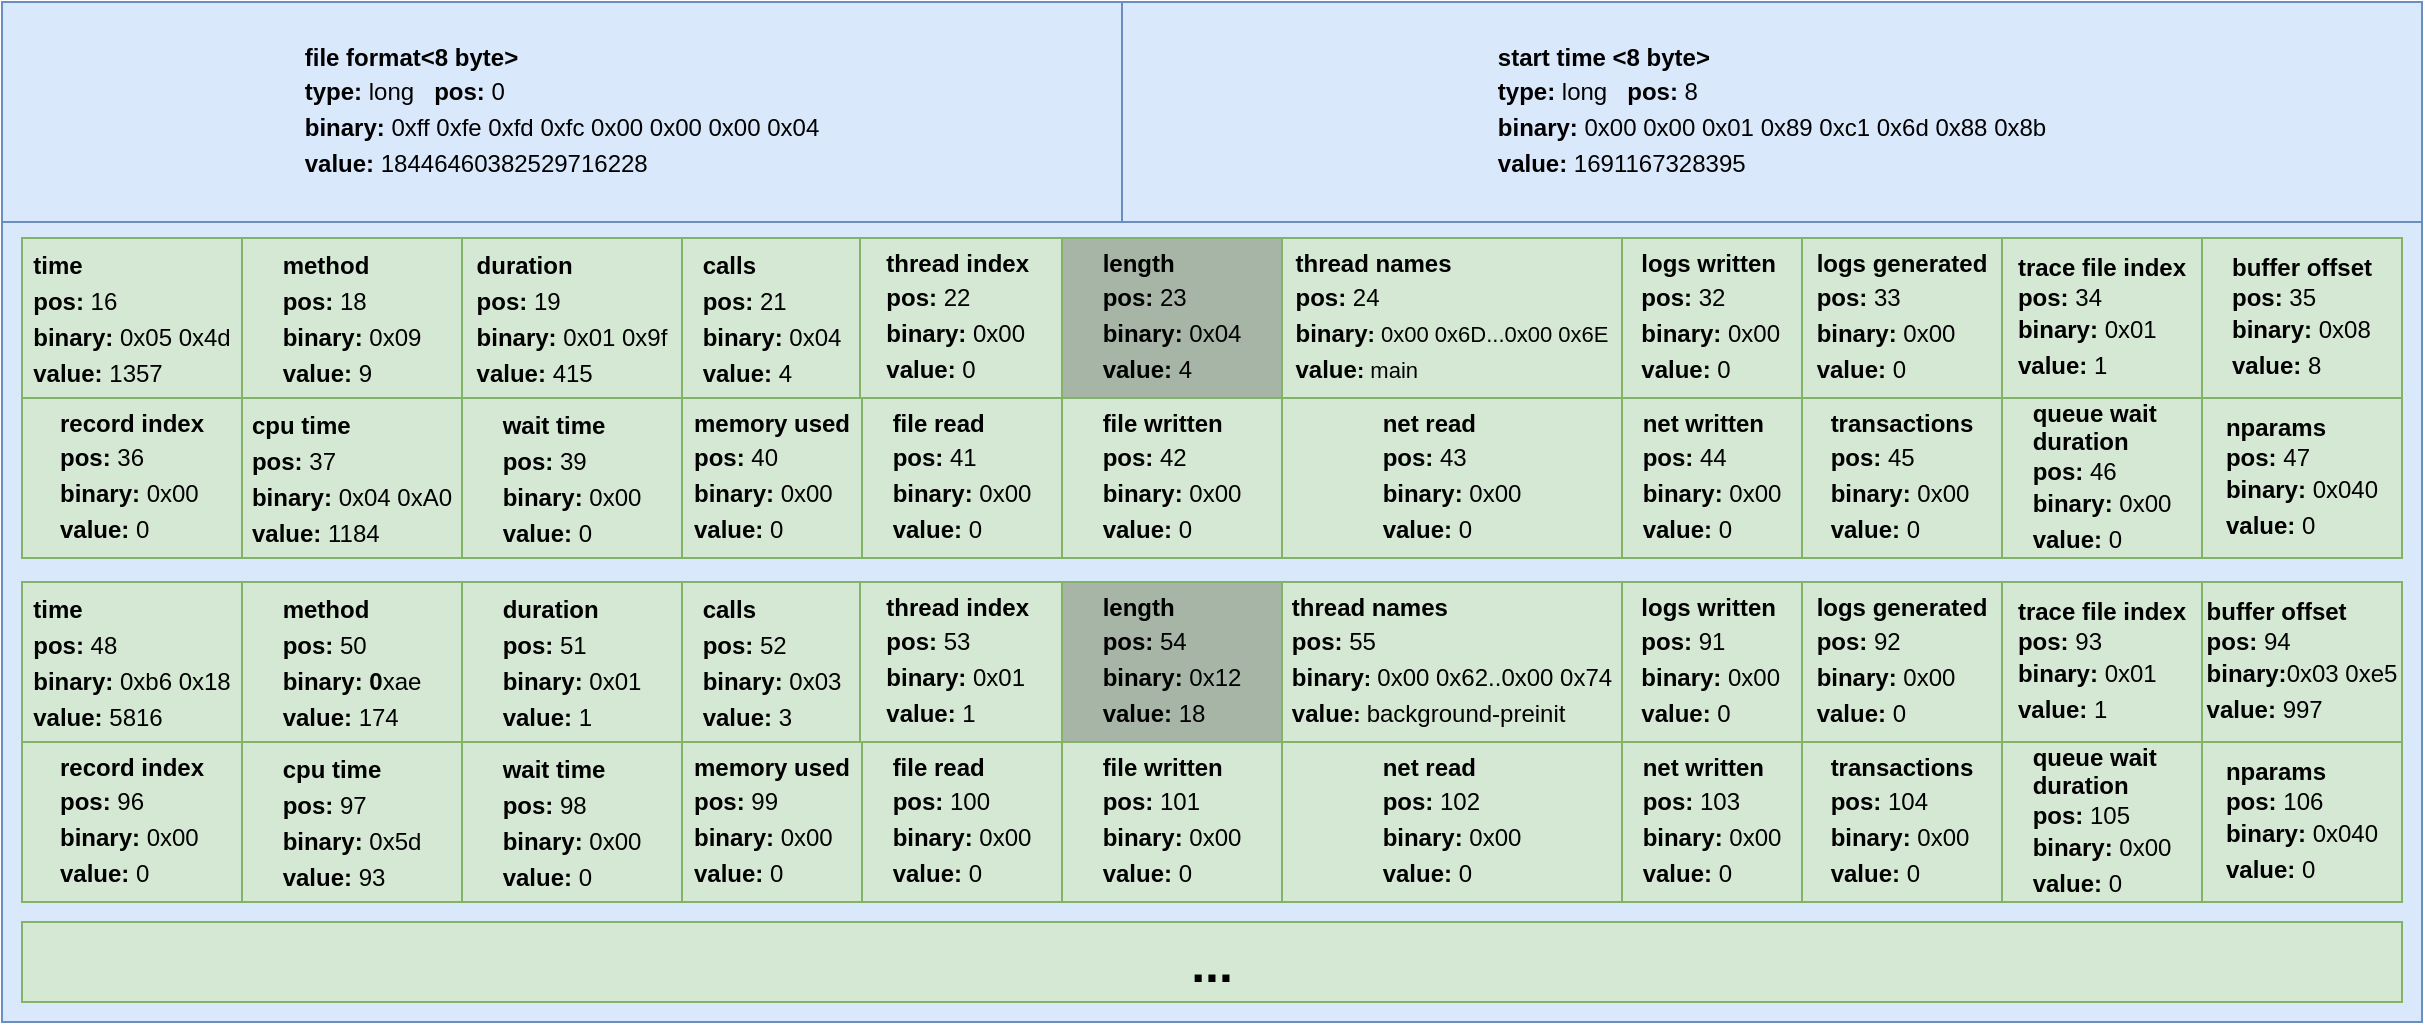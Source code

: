 <mxfile version="22.0.4" type="device">
  <diagram name="Page-1" id="bXX732H0oR47pgc_b7OF">
    <mxGraphModel dx="2263" dy="732" grid="1" gridSize="10" guides="1" tooltips="1" connect="1" arrows="1" fold="1" page="1" pageScale="1" pageWidth="827" pageHeight="1169" math="0" shadow="0">
      <root>
        <mxCell id="0" />
        <mxCell id="1" parent="0" />
        <mxCell id="BXKwDYKIKeMLfk2Hn_d0-1" value="" style="rounded=0;whiteSpace=wrap;html=1;fillColor=#dae8fc;strokeColor=#6c8ebf;" vertex="1" parent="1">
          <mxGeometry x="-90" y="50" width="1210" height="510" as="geometry" />
        </mxCell>
        <mxCell id="BXKwDYKIKeMLfk2Hn_d0-66" value="&lt;div style=&quot;text-align: justify;&quot;&gt;&lt;b style=&quot;background-color: initial;&quot;&gt;start time &amp;lt;8 byte&amp;gt;&lt;/b&gt;&lt;/div&gt;&lt;div style=&quot;border-color: var(--border-color); text-align: justify; line-height: 18px;&quot;&gt;&lt;b style=&quot;border-color: var(--border-color); background-color: initial;&quot;&gt;type: &lt;/b&gt;&lt;span style=&quot;border-color: var(--border-color); background-color: initial;&quot;&gt;long&amp;nbsp; &amp;nbsp;&lt;/span&gt;&lt;b style=&quot;border-color: var(--border-color);&quot;&gt;pos:&lt;/b&gt;&amp;nbsp;8&lt;/div&gt;&lt;div style=&quot;border-color: var(--border-color); text-align: justify; line-height: 18px;&quot;&gt;&lt;b style=&quot;border-color: var(--border-color); background-color: initial;&quot;&gt;binary:&amp;nbsp;&lt;/b&gt;0x00 0x00 0x01 0x89 0xc1 0x6d 0x88 0x8b&lt;/div&gt;&lt;div style=&quot;border-color: var(--border-color); text-align: justify; line-height: 18px;&quot;&gt;&lt;b style=&quot;border-color: var(--border-color); background-color: initial;&quot;&gt;value:&amp;nbsp;&lt;/b&gt;1691167328395&lt;/div&gt;" style="rounded=0;whiteSpace=wrap;html=1;fillColor=#dae8fc;strokeColor=#6c8ebf;" vertex="1" parent="1">
          <mxGeometry x="470" y="50" width="650" height="110" as="geometry" />
        </mxCell>
        <mxCell id="BXKwDYKIKeMLfk2Hn_d0-67" value="&lt;div style=&quot;text-align: justify;&quot;&gt;&lt;b style=&quot;background-color: initial; border-color: var(--border-color);&quot;&gt;file format&lt;b style=&quot;text-align: justify; background-color: initial;&quot;&gt;&amp;lt;8 byte&amp;gt;&lt;/b&gt;&lt;/b&gt;&lt;/div&gt;&lt;div style=&quot;border-color: var(--border-color); text-align: justify; line-height: 18px;&quot;&gt;&lt;b style=&quot;border-color: var(--border-color); background-color: initial;&quot;&gt;type: &lt;/b&gt;&lt;span style=&quot;border-color: var(--border-color); background-color: initial;&quot;&gt;long&amp;nbsp; &amp;nbsp;&lt;/span&gt;&lt;b style=&quot;border-color: var(--border-color);&quot;&gt;pos:&lt;/b&gt;&amp;nbsp;0&lt;/div&gt;&lt;div style=&quot;border-color: var(--border-color); text-align: justify; line-height: 18px;&quot;&gt;&lt;b style=&quot;border-color: var(--border-color); background-color: initial;&quot;&gt;binary: &lt;/b&gt;&lt;span style=&quot;border-color: var(--border-color); background-color: initial;&quot;&gt;0xff 0xfe 0xfd 0xfc 0x00 0x00 0x00 0x04&lt;/span&gt;&lt;/div&gt;&lt;div style=&quot;border-color: var(--border-color); text-align: justify; line-height: 18px;&quot;&gt;&lt;b style=&quot;background-color: initial; border-color: var(--border-color);&quot;&gt;value:&amp;nbsp;&lt;/b&gt;18446460382529716228&lt;/div&gt;" style="rounded=0;whiteSpace=wrap;html=1;fillColor=#dae8fc;strokeColor=#6c8ebf;" vertex="1" parent="1">
          <mxGeometry x="-90" y="50" width="560" height="110" as="geometry" />
        </mxCell>
        <mxCell id="BXKwDYKIKeMLfk2Hn_d0-68" value="&lt;div style=&quot;text-align: justify; line-height: 150%;&quot;&gt;&lt;span style=&quot;background-color: initial;&quot;&gt;time&lt;/span&gt;&lt;/div&gt;&lt;div style=&quot;text-align: justify; line-height: 150%;&quot;&gt;&lt;span style=&quot;background-color: initial;&quot;&gt;pos: &lt;span style=&quot;font-weight: 400;&quot;&gt;16&lt;/span&gt;&lt;/span&gt;&lt;/div&gt;&lt;div style=&quot;text-align: justify; line-height: 150%;&quot;&gt;&lt;span style=&quot;background-color: initial;&quot;&gt;binary:&amp;nbsp;&lt;/span&gt;&lt;span style=&quot;background-color: initial; font-weight: 400;&quot;&gt;0x05 0x4d&lt;/span&gt;&lt;/div&gt;&lt;div style=&quot;text-align: justify; line-height: 150%;&quot;&gt;&lt;span style=&quot;background-color: initial;&quot;&gt;value: &lt;span style=&quot;font-weight: 400;&quot;&gt;1357&lt;/span&gt;&lt;/span&gt;&lt;/div&gt;" style="rounded=0;whiteSpace=wrap;html=1;fillColor=#d5e8d4;strokeColor=#82b366;align=center;fontStyle=1" vertex="1" parent="1">
          <mxGeometry x="-80" y="168" width="110" height="80" as="geometry" />
        </mxCell>
        <mxCell id="BXKwDYKIKeMLfk2Hn_d0-69" value="&lt;div style=&quot;text-align: justify; line-height: 150%;&quot;&gt;&lt;span style=&quot;background-color: initial;&quot;&gt;method&lt;/span&gt;&lt;/div&gt;&lt;div style=&quot;text-align: justify; line-height: 150%;&quot;&gt;&lt;span style=&quot;background-color: initial;&quot;&gt;pos: &lt;span style=&quot;font-weight: 400;&quot;&gt;18&lt;/span&gt;&lt;/span&gt;&lt;/div&gt;&lt;div style=&quot;text-align: justify; line-height: 150%;&quot;&gt;&lt;span style=&quot;background-color: initial;&quot;&gt;binary:&amp;nbsp;&lt;/span&gt;&lt;span style=&quot;font-weight: normal;&quot;&gt;0x09&lt;/span&gt;&lt;/div&gt;&lt;div style=&quot;text-align: justify; line-height: 150%;&quot;&gt;&lt;span style=&quot;background-color: initial;&quot;&gt;value: &lt;span style=&quot;font-weight: 400;&quot;&gt;9&lt;/span&gt;&lt;/span&gt;&lt;/div&gt;" style="rounded=0;whiteSpace=wrap;html=1;fillColor=#d5e8d4;strokeColor=#82b366;align=center;fontStyle=1" vertex="1" parent="1">
          <mxGeometry x="30" y="168" width="110" height="80" as="geometry" />
        </mxCell>
        <mxCell id="BXKwDYKIKeMLfk2Hn_d0-70" value="&lt;div style=&quot;text-align: justify; line-height: 150%;&quot;&gt;&lt;span style=&quot;background-color: initial;&quot;&gt;duration&lt;/span&gt;&lt;/div&gt;&lt;div style=&quot;text-align: justify; line-height: 150%;&quot;&gt;&lt;span style=&quot;background-color: initial;&quot;&gt;pos: &lt;span style=&quot;font-weight: 400;&quot;&gt;19&lt;/span&gt;&lt;/span&gt;&lt;/div&gt;&lt;div style=&quot;text-align: justify; line-height: 150%;&quot;&gt;&lt;span style=&quot;background-color: initial;&quot;&gt;binary:&amp;nbsp;&lt;/span&gt;&lt;span style=&quot;background-color: initial; font-weight: 400;&quot;&gt;0x01 0x9f&lt;/span&gt;&lt;/div&gt;&lt;div style=&quot;text-align: justify; line-height: 150%;&quot;&gt;&lt;span style=&quot;background-color: initial;&quot;&gt;value: &lt;span style=&quot;font-weight: 400;&quot;&gt;415&lt;/span&gt;&lt;/span&gt;&lt;/div&gt;" style="rounded=0;whiteSpace=wrap;html=1;fillColor=#d5e8d4;strokeColor=#82b366;align=center;fontStyle=1" vertex="1" parent="1">
          <mxGeometry x="140" y="168" width="110" height="80" as="geometry" />
        </mxCell>
        <mxCell id="BXKwDYKIKeMLfk2Hn_d0-71" value="&lt;div style=&quot;text-align: justify; line-height: 150%;&quot;&gt;&lt;span style=&quot;background-color: initial;&quot;&gt;calls&lt;/span&gt;&lt;/div&gt;&lt;div style=&quot;text-align: justify; line-height: 150%;&quot;&gt;&lt;span style=&quot;background-color: initial;&quot;&gt;pos: &lt;span style=&quot;font-weight: 400;&quot;&gt;21&lt;/span&gt;&lt;/span&gt;&lt;/div&gt;&lt;div style=&quot;text-align: justify; line-height: 150%;&quot;&gt;&lt;span style=&quot;background-color: initial;&quot;&gt;binary:&amp;nbsp;&lt;/span&gt;&lt;span style=&quot;background-color: initial; font-weight: 400;&quot;&gt;0x04&lt;/span&gt;&lt;/div&gt;&lt;div style=&quot;text-align: justify; line-height: 150%;&quot;&gt;&lt;span style=&quot;background-color: initial;&quot;&gt;value: &lt;span style=&quot;font-weight: 400;&quot;&gt;4&lt;/span&gt;&lt;/span&gt;&lt;/div&gt;" style="rounded=0;whiteSpace=wrap;html=1;fillColor=#d5e8d4;strokeColor=#82b366;align=center;fontStyle=1" vertex="1" parent="1">
          <mxGeometry x="250" y="168" width="90" height="80" as="geometry" />
        </mxCell>
        <mxCell id="BXKwDYKIKeMLfk2Hn_d0-72" value="&lt;div style=&quot;text-align: justify;&quot;&gt;&lt;b style=&quot;background-color: initial; border-color: var(--border-color);&quot;&gt;thread index&amp;nbsp;&lt;/b&gt;&lt;/div&gt;&lt;div style=&quot;text-align: justify; line-height: 150%;&quot;&gt;&lt;span style=&quot;background-color: initial;&quot;&gt;pos: &lt;span style=&quot;font-weight: 400;&quot;&gt;22&lt;/span&gt;&lt;/span&gt;&lt;/div&gt;&lt;div style=&quot;text-align: justify; line-height: 150%;&quot;&gt;&lt;span style=&quot;background-color: initial;&quot;&gt;binary:&amp;nbsp;&lt;/span&gt;&lt;span style=&quot;background-color: initial; font-weight: 400;&quot;&gt;0x00&lt;/span&gt;&lt;/div&gt;&lt;div style=&quot;text-align: justify; line-height: 150%;&quot;&gt;&lt;span style=&quot;background-color: initial;&quot;&gt;value: &lt;span style=&quot;font-weight: 400;&quot;&gt;0&lt;/span&gt;&lt;/span&gt;&lt;/div&gt;" style="rounded=0;whiteSpace=wrap;html=1;fillColor=#d5e8d4;strokeColor=#82b366;align=center;fontStyle=1" vertex="1" parent="1">
          <mxGeometry x="339" y="168" width="101" height="80" as="geometry" />
        </mxCell>
        <mxCell id="BXKwDYKIKeMLfk2Hn_d0-73" value="&lt;div style=&quot;text-align: justify;&quot;&gt;&lt;b style=&quot;background-color: initial; border-color: var(--border-color);&quot;&gt;length&lt;/b&gt;&lt;/div&gt;&lt;div style=&quot;text-align: justify; line-height: 150%;&quot;&gt;&lt;span style=&quot;background-color: initial;&quot;&gt;pos: &lt;span style=&quot;font-weight: 400;&quot;&gt;23&lt;/span&gt;&lt;/span&gt;&lt;/div&gt;&lt;div style=&quot;text-align: justify; line-height: 150%;&quot;&gt;&lt;span style=&quot;background-color: initial;&quot;&gt;binary:&amp;nbsp;&lt;/span&gt;&lt;span style=&quot;background-color: initial; font-weight: 400;&quot;&gt;0x04&lt;/span&gt;&lt;/div&gt;&lt;div style=&quot;text-align: justify; line-height: 150%;&quot;&gt;&lt;span style=&quot;background-color: initial;&quot;&gt;value: &lt;span style=&quot;font-weight: 400;&quot;&gt;4&lt;/span&gt;&lt;/span&gt;&lt;/div&gt;" style="rounded=0;whiteSpace=wrap;html=1;fillColor=#A6B5A5;strokeColor=#82b366;align=center;fontStyle=1" vertex="1" parent="1">
          <mxGeometry x="440" y="168" width="110" height="80" as="geometry" />
        </mxCell>
        <mxCell id="BXKwDYKIKeMLfk2Hn_d0-74" value="&lt;div style=&quot;text-align: justify;&quot;&gt;&lt;b style=&quot;background-color: initial; border-color: var(--border-color);&quot;&gt;thread names&lt;/b&gt;&lt;/div&gt;&lt;div style=&quot;text-align: justify; line-height: 150%;&quot;&gt;&lt;span style=&quot;background-color: initial;&quot;&gt;pos: &lt;span style=&quot;font-weight: 400;&quot;&gt;24&lt;/span&gt;&lt;/span&gt;&lt;/div&gt;&lt;div style=&quot;text-align: justify; line-height: 150%;&quot;&gt;&lt;span style=&quot;background-color: initial;&quot;&gt;&lt;font style=&quot;font-size: 12px;&quot;&gt;binary&lt;/font&gt;&lt;/span&gt;&lt;span style=&quot;font-size: 11px; background-color: initial;&quot;&gt;:&amp;nbsp;&lt;/span&gt;&lt;span style=&quot;font-size: 11px; font-weight: normal;&quot;&gt;&lt;font style=&quot;font-size: 11px;&quot;&gt;0x00 0x6D...0x00 0x6E&lt;/font&gt;&lt;/span&gt;&lt;/div&gt;&lt;div style=&quot;text-align: justify; line-height: 150%;&quot;&gt;&lt;span style=&quot;background-color: initial;&quot;&gt;&lt;font style=&quot;font-size: 12px;&quot;&gt;value&lt;/font&gt;&lt;span style=&quot;font-size: 11px;&quot;&gt;: &lt;span style=&quot;font-weight: 400;&quot;&gt;main&lt;/span&gt;&lt;/span&gt;&lt;/span&gt;&lt;/div&gt;" style="rounded=0;whiteSpace=wrap;html=1;fillColor=#d5e8d4;strokeColor=#82b366;align=center;fontStyle=1" vertex="1" parent="1">
          <mxGeometry x="550" y="168" width="170" height="80" as="geometry" />
        </mxCell>
        <mxCell id="BXKwDYKIKeMLfk2Hn_d0-75" value="&lt;div style=&quot;text-align: justify;&quot;&gt;&lt;b style=&quot;border-color: var(--border-color); text-align: center;&quot;&gt;logs written&amp;nbsp;&lt;/b&gt;&lt;br&gt;&lt;/div&gt;&lt;div style=&quot;text-align: justify; line-height: 150%;&quot;&gt;pos: &lt;span style=&quot;font-weight: normal;&quot;&gt;32&lt;/span&gt;&lt;span style=&quot;background-color: initial;&quot;&gt;&lt;/span&gt;&lt;/div&gt;&lt;div style=&quot;text-align: justify; line-height: 150%;&quot;&gt;&lt;span style=&quot;background-color: initial;&quot;&gt;binary:&amp;nbsp;&lt;/span&gt;&lt;span style=&quot;background-color: initial; font-weight: 400;&quot;&gt;0x00&lt;/span&gt;&lt;/div&gt;&lt;div style=&quot;text-align: justify; line-height: 150%;&quot;&gt;&lt;span style=&quot;background-color: initial;&quot;&gt;value: &lt;span style=&quot;font-weight: 400;&quot;&gt;0&lt;/span&gt;&lt;/span&gt;&lt;/div&gt;" style="rounded=0;whiteSpace=wrap;html=1;fillColor=#d5e8d4;strokeColor=#82b366;align=center;fontStyle=1" vertex="1" parent="1">
          <mxGeometry x="720" y="168" width="90" height="80" as="geometry" />
        </mxCell>
        <mxCell id="BXKwDYKIKeMLfk2Hn_d0-76" value="&lt;div style=&quot;text-align: justify;&quot;&gt;&lt;b style=&quot;border-color: var(--border-color); text-align: center;&quot;&gt;logs generated&lt;br style=&quot;border-color: var(--border-color);&quot;&gt;&lt;/b&gt;&lt;/div&gt;&lt;div style=&quot;text-align: justify; line-height: 150%;&quot;&gt;pos: &lt;span style=&quot;font-weight: normal;&quot;&gt;33&lt;/span&gt;&lt;span style=&quot;background-color: initial;&quot;&gt;&lt;/span&gt;&lt;/div&gt;&lt;div style=&quot;text-align: justify; line-height: 150%;&quot;&gt;&lt;span style=&quot;background-color: initial;&quot;&gt;binary:&amp;nbsp;&lt;/span&gt;&lt;span style=&quot;background-color: initial; font-weight: 400;&quot;&gt;0x00&lt;/span&gt;&lt;/div&gt;&lt;div style=&quot;text-align: justify; line-height: 150%;&quot;&gt;&lt;span style=&quot;background-color: initial;&quot;&gt;value: &lt;span style=&quot;font-weight: 400;&quot;&gt;0&lt;/span&gt;&lt;/span&gt;&lt;/div&gt;" style="rounded=0;whiteSpace=wrap;html=1;fillColor=#d5e8d4;strokeColor=#82b366;align=center;fontStyle=1" vertex="1" parent="1">
          <mxGeometry x="810" y="168" width="100" height="80" as="geometry" />
        </mxCell>
        <mxCell id="BXKwDYKIKeMLfk2Hn_d0-77" value="&lt;b style=&quot;border-color: var(--border-color);&quot;&gt;trace file index&lt;br style=&quot;border-color: var(--border-color);&quot;&gt;&lt;/b&gt;&lt;div style=&quot;text-align: justify;&quot;&gt;pos: &lt;span style=&quot;font-weight: normal;&quot;&gt;34&lt;/span&gt;&lt;br&gt;&lt;/div&gt;&lt;div style=&quot;text-align: justify; line-height: 150%;&quot;&gt;&lt;span style=&quot;background-color: initial;&quot;&gt;&lt;/span&gt;&lt;/div&gt;&lt;div style=&quot;text-align: justify; line-height: 150%;&quot;&gt;&lt;span style=&quot;background-color: initial;&quot;&gt;binary:&amp;nbsp;&lt;/span&gt;&lt;span style=&quot;background-color: initial; font-weight: 400;&quot;&gt;0x01&lt;/span&gt;&lt;/div&gt;&lt;div style=&quot;text-align: justify; line-height: 150%;&quot;&gt;&lt;span style=&quot;background-color: initial;&quot;&gt;value: &lt;span style=&quot;font-weight: 400;&quot;&gt;1&lt;/span&gt;&lt;/span&gt;&lt;/div&gt;" style="rounded=0;whiteSpace=wrap;html=1;fillColor=#d5e8d4;strokeColor=#82b366;align=center;fontStyle=1" vertex="1" parent="1">
          <mxGeometry x="910" y="168" width="100" height="80" as="geometry" />
        </mxCell>
        <mxCell id="BXKwDYKIKeMLfk2Hn_d0-78" value="&lt;b style=&quot;border-color: var(--border-color);&quot;&gt;buffer offset&lt;br style=&quot;border-color: var(--border-color);&quot;&gt;&lt;/b&gt;&lt;div style=&quot;text-align: justify;&quot;&gt;pos: &lt;span style=&quot;font-weight: normal;&quot;&gt;35&lt;/span&gt;&lt;br&gt;&lt;/div&gt;&lt;div style=&quot;text-align: justify; line-height: 150%;&quot;&gt;&lt;span style=&quot;background-color: initial;&quot;&gt;&lt;/span&gt;&lt;/div&gt;&lt;div style=&quot;text-align: justify; line-height: 150%;&quot;&gt;&lt;span style=&quot;background-color: initial;&quot;&gt;binary:&amp;nbsp;&lt;/span&gt;&lt;span style=&quot;background-color: initial; font-weight: 400;&quot;&gt;0x08&lt;/span&gt;&lt;/div&gt;&lt;div style=&quot;text-align: justify; line-height: 150%;&quot;&gt;&lt;span style=&quot;background-color: initial;&quot;&gt;value: &lt;span style=&quot;font-weight: 400;&quot;&gt;8&lt;/span&gt;&lt;/span&gt;&lt;/div&gt;" style="rounded=0;whiteSpace=wrap;html=1;fillColor=#d5e8d4;strokeColor=#82b366;align=center;fontStyle=1" vertex="1" parent="1">
          <mxGeometry x="1010" y="168" width="100" height="80" as="geometry" />
        </mxCell>
        <mxCell id="BXKwDYKIKeMLfk2Hn_d0-79" value="&lt;div style=&quot;text-align: justify;&quot;&gt;&lt;b style=&quot;background-color: initial; border-color: var(--border-color);&quot;&gt;record index&lt;/b&gt;&lt;/div&gt;&lt;div style=&quot;text-align: justify; line-height: 150%;&quot;&gt;&lt;span style=&quot;background-color: initial;&quot;&gt;pos: &lt;span style=&quot;font-weight: 400;&quot;&gt;36&lt;/span&gt;&lt;/span&gt;&lt;/div&gt;&lt;div style=&quot;text-align: justify; line-height: 150%;&quot;&gt;&lt;span style=&quot;background-color: initial;&quot;&gt;binary:&amp;nbsp;&lt;/span&gt;&lt;span style=&quot;background-color: initial; font-weight: 400;&quot;&gt;0x00&lt;/span&gt;&lt;/div&gt;&lt;div style=&quot;text-align: justify; line-height: 150%;&quot;&gt;&lt;span style=&quot;background-color: initial;&quot;&gt;value: &lt;span style=&quot;font-weight: 400;&quot;&gt;0&lt;/span&gt;&lt;/span&gt;&lt;/div&gt;" style="rounded=0;whiteSpace=wrap;html=1;fillColor=#d5e8d4;strokeColor=#82b366;align=center;fontStyle=1" vertex="1" parent="1">
          <mxGeometry x="-80" y="248" width="110" height="80" as="geometry" />
        </mxCell>
        <mxCell id="BXKwDYKIKeMLfk2Hn_d0-80" value="&lt;div style=&quot;text-align: justify; line-height: 150%;&quot;&gt;cpu time&lt;/div&gt;&lt;div style=&quot;text-align: justify; line-height: 150%;&quot;&gt;&lt;span style=&quot;background-color: initial;&quot;&gt;pos: &lt;span style=&quot;font-weight: 400;&quot;&gt;37&lt;/span&gt;&lt;/span&gt;&lt;/div&gt;&lt;div style=&quot;text-align: justify; line-height: 150%;&quot;&gt;&lt;span style=&quot;background-color: initial;&quot;&gt;binary:&amp;nbsp;&lt;/span&gt;&lt;span style=&quot;font-weight: normal; background-color: initial;&quot;&gt;0x04 0xA0&lt;/span&gt;&lt;/div&gt;&lt;div style=&quot;text-align: justify; line-height: 150%;&quot;&gt;&lt;span style=&quot;background-color: initial;&quot;&gt;value: &lt;span style=&quot;font-weight: 400;&quot;&gt;1184&lt;/span&gt;&lt;/span&gt;&lt;/div&gt;" style="rounded=0;whiteSpace=wrap;html=1;fillColor=#d5e8d4;strokeColor=#82b366;align=center;fontStyle=1" vertex="1" parent="1">
          <mxGeometry x="30" y="248" width="110" height="80" as="geometry" />
        </mxCell>
        <mxCell id="BXKwDYKIKeMLfk2Hn_d0-81" value="&lt;div style=&quot;text-align: justify; line-height: 150%;&quot;&gt;&lt;span style=&quot;background-color: initial;&quot;&gt;wait time&lt;/span&gt;&lt;/div&gt;&lt;div style=&quot;text-align: justify; line-height: 150%;&quot;&gt;&lt;span style=&quot;background-color: initial;&quot;&gt;pos: &lt;span style=&quot;font-weight: 400;&quot;&gt;39&lt;/span&gt;&lt;/span&gt;&lt;/div&gt;&lt;div style=&quot;text-align: justify; line-height: 150%;&quot;&gt;&lt;span style=&quot;background-color: initial;&quot;&gt;binary:&amp;nbsp;&lt;/span&gt;&lt;span style=&quot;background-color: initial; font-weight: 400;&quot;&gt;0x00&lt;/span&gt;&lt;/div&gt;&lt;div style=&quot;text-align: justify; line-height: 150%;&quot;&gt;&lt;span style=&quot;background-color: initial;&quot;&gt;value: &lt;span style=&quot;font-weight: 400;&quot;&gt;0&lt;/span&gt;&lt;/span&gt;&lt;/div&gt;" style="rounded=0;whiteSpace=wrap;html=1;fillColor=#d5e8d4;strokeColor=#82b366;align=center;fontStyle=1" vertex="1" parent="1">
          <mxGeometry x="140" y="248" width="110" height="80" as="geometry" />
        </mxCell>
        <mxCell id="BXKwDYKIKeMLfk2Hn_d0-82" value="&lt;b style=&quot;border-color: var(--border-color);&quot;&gt;memory used&lt;br&gt;&lt;/b&gt;&lt;div style=&quot;text-align: justify; line-height: 150%;&quot;&gt;&lt;span style=&quot;background-color: initial;&quot;&gt;pos: &lt;span style=&quot;font-weight: 400;&quot;&gt;40&lt;/span&gt;&lt;/span&gt;&lt;/div&gt;&lt;div style=&quot;text-align: justify; line-height: 150%;&quot;&gt;&lt;span style=&quot;background-color: initial;&quot;&gt;binary:&amp;nbsp;&lt;/span&gt;&lt;span style=&quot;background-color: initial; font-weight: 400;&quot;&gt;0x00&lt;/span&gt;&lt;/div&gt;&lt;div style=&quot;text-align: justify; line-height: 150%;&quot;&gt;&lt;span style=&quot;background-color: initial;&quot;&gt;value: &lt;span style=&quot;font-weight: 400;&quot;&gt;0&lt;/span&gt;&lt;/span&gt;&lt;/div&gt;" style="rounded=0;whiteSpace=wrap;html=1;fillColor=#d5e8d4;strokeColor=#82b366;align=center;fontStyle=1" vertex="1" parent="1">
          <mxGeometry x="250" y="248" width="90" height="80" as="geometry" />
        </mxCell>
        <mxCell id="BXKwDYKIKeMLfk2Hn_d0-83" value="&lt;div style=&quot;text-align: justify;&quot;&gt;&lt;b style=&quot;border-color: var(--border-color); text-align: center;&quot;&gt;file read&lt;/b&gt;&lt;br&gt;&lt;/div&gt;&lt;div style=&quot;text-align: justify; line-height: 150%;&quot;&gt;pos: &lt;span style=&quot;font-weight: normal;&quot;&gt;41&lt;/span&gt;&lt;span style=&quot;background-color: initial;&quot;&gt;&lt;/span&gt;&lt;/div&gt;&lt;div style=&quot;text-align: justify; line-height: 150%;&quot;&gt;&lt;span style=&quot;background-color: initial;&quot;&gt;binary:&amp;nbsp;&lt;/span&gt;&lt;span style=&quot;background-color: initial; font-weight: 400;&quot;&gt;0x00&lt;/span&gt;&lt;/div&gt;&lt;div style=&quot;text-align: justify; line-height: 150%;&quot;&gt;&lt;span style=&quot;background-color: initial;&quot;&gt;value: &lt;span style=&quot;font-weight: 400;&quot;&gt;0&lt;/span&gt;&lt;/span&gt;&lt;/div&gt;" style="rounded=0;whiteSpace=wrap;html=1;fillColor=#d5e8d4;strokeColor=#82b366;align=center;fontStyle=1" vertex="1" parent="1">
          <mxGeometry x="340" y="248" width="100" height="80" as="geometry" />
        </mxCell>
        <mxCell id="BXKwDYKIKeMLfk2Hn_d0-84" value="&lt;div style=&quot;text-align: justify;&quot;&gt;&lt;b style=&quot;border-color: var(--border-color); text-align: center;&quot;&gt;file written&lt;/b&gt;&lt;br&gt;&lt;/div&gt;&lt;div style=&quot;text-align: justify; line-height: 150%;&quot;&gt;pos: &lt;span style=&quot;font-weight: normal;&quot;&gt;42&lt;/span&gt;&lt;span style=&quot;background-color: initial;&quot;&gt;&lt;/span&gt;&lt;/div&gt;&lt;div style=&quot;text-align: justify; line-height: 150%;&quot;&gt;&lt;span style=&quot;background-color: initial;&quot;&gt;binary:&amp;nbsp;&lt;/span&gt;&lt;span style=&quot;background-color: initial; font-weight: 400;&quot;&gt;0x00&lt;/span&gt;&lt;/div&gt;&lt;div style=&quot;text-align: justify; line-height: 150%;&quot;&gt;&lt;span style=&quot;background-color: initial;&quot;&gt;value: &lt;span style=&quot;font-weight: 400;&quot;&gt;0&lt;/span&gt;&lt;/span&gt;&lt;/div&gt;" style="rounded=0;whiteSpace=wrap;html=1;fillColor=#d5e8d4;strokeColor=#82b366;align=center;fontStyle=1" vertex="1" parent="1">
          <mxGeometry x="440" y="248" width="110" height="80" as="geometry" />
        </mxCell>
        <mxCell id="BXKwDYKIKeMLfk2Hn_d0-85" value="&lt;div style=&quot;text-align: justify;&quot;&gt;net read&lt;/div&gt;&lt;div style=&quot;text-align: justify; line-height: 150%;&quot;&gt;&lt;span style=&quot;background-color: initial;&quot;&gt;pos: &lt;span style=&quot;font-weight: 400;&quot;&gt;43&lt;/span&gt;&lt;/span&gt;&lt;/div&gt;&lt;div style=&quot;text-align: justify; line-height: 150%;&quot;&gt;&lt;span style=&quot;background-color: initial;&quot;&gt;binary:&amp;nbsp;&lt;/span&gt;&lt;span style=&quot;background-color: initial; font-weight: 400;&quot;&gt;0x00&lt;/span&gt;&lt;/div&gt;&lt;div style=&quot;text-align: justify; line-height: 150%;&quot;&gt;&lt;span style=&quot;background-color: initial;&quot;&gt;value: &lt;span style=&quot;font-weight: 400;&quot;&gt;0&lt;/span&gt;&lt;/span&gt;&lt;/div&gt;" style="rounded=0;whiteSpace=wrap;html=1;fillColor=#d5e8d4;strokeColor=#82b366;align=center;fontStyle=1" vertex="1" parent="1">
          <mxGeometry x="550" y="248" width="170" height="80" as="geometry" />
        </mxCell>
        <mxCell id="BXKwDYKIKeMLfk2Hn_d0-86" value="&lt;div style=&quot;text-align: justify;&quot;&gt;&lt;b style=&quot;border-color: var(--border-color); text-align: center;&quot;&gt;net written&lt;/b&gt;&lt;br&gt;&lt;/div&gt;&lt;div style=&quot;text-align: justify; line-height: 150%;&quot;&gt;pos: &lt;span style=&quot;font-weight: normal;&quot;&gt;44&lt;/span&gt;&lt;span style=&quot;background-color: initial;&quot;&gt;&lt;/span&gt;&lt;/div&gt;&lt;div style=&quot;text-align: justify; line-height: 150%;&quot;&gt;&lt;span style=&quot;background-color: initial;&quot;&gt;binary:&amp;nbsp;&lt;/span&gt;&lt;span style=&quot;background-color: initial; font-weight: 400;&quot;&gt;0x00&lt;/span&gt;&lt;/div&gt;&lt;div style=&quot;text-align: justify; line-height: 150%;&quot;&gt;&lt;span style=&quot;background-color: initial;&quot;&gt;value: &lt;span style=&quot;font-weight: 400;&quot;&gt;0&lt;/span&gt;&lt;/span&gt;&lt;/div&gt;" style="rounded=0;whiteSpace=wrap;html=1;fillColor=#d5e8d4;strokeColor=#82b366;align=center;fontStyle=1" vertex="1" parent="1">
          <mxGeometry x="720" y="248" width="90" height="80" as="geometry" />
        </mxCell>
        <mxCell id="BXKwDYKIKeMLfk2Hn_d0-87" value="&lt;div style=&quot;text-align: justify;&quot;&gt;&lt;b style=&quot;border-color: var(--border-color); text-align: center;&quot;&gt;&lt;b style=&quot;border-color: var(--border-color);&quot;&gt;transactions&lt;/b&gt;&lt;br style=&quot;border-color: var(--border-color);&quot;&gt;&lt;/b&gt;&lt;/div&gt;&lt;div style=&quot;text-align: justify; line-height: 150%;&quot;&gt;pos: &lt;span style=&quot;font-weight: normal;&quot;&gt;45&lt;/span&gt;&lt;span style=&quot;background-color: initial;&quot;&gt;&lt;/span&gt;&lt;/div&gt;&lt;div style=&quot;text-align: justify; line-height: 150%;&quot;&gt;&lt;span style=&quot;background-color: initial;&quot;&gt;binary:&amp;nbsp;&lt;/span&gt;&lt;span style=&quot;background-color: initial; font-weight: 400;&quot;&gt;0x00&lt;/span&gt;&lt;/div&gt;&lt;div style=&quot;text-align: justify; line-height: 150%;&quot;&gt;&lt;span style=&quot;background-color: initial;&quot;&gt;value: &lt;span style=&quot;font-weight: 400;&quot;&gt;0&lt;/span&gt;&lt;/span&gt;&lt;/div&gt;" style="rounded=0;whiteSpace=wrap;html=1;fillColor=#d5e8d4;strokeColor=#82b366;align=center;fontStyle=1" vertex="1" parent="1">
          <mxGeometry x="810" y="248" width="100" height="80" as="geometry" />
        </mxCell>
        <mxCell id="BXKwDYKIKeMLfk2Hn_d0-88" value="&lt;div style=&quot;text-align: justify;&quot;&gt;&lt;b style=&quot;background-color: initial; border-color: var(--border-color);&quot;&gt;queue wait&amp;nbsp;&lt;/b&gt;&lt;/div&gt;&lt;div style=&quot;text-align: justify;&quot;&gt;&lt;b style=&quot;background-color: initial; border-color: var(--border-color);&quot;&gt;duration&lt;/b&gt;&lt;/div&gt;&lt;div style=&quot;text-align: justify;&quot;&gt;pos: &lt;span style=&quot;font-weight: normal;&quot;&gt;46&lt;/span&gt;&lt;br&gt;&lt;/div&gt;&lt;div style=&quot;text-align: justify; line-height: 150%;&quot;&gt;&lt;span style=&quot;background-color: initial;&quot;&gt;&lt;/span&gt;&lt;/div&gt;&lt;div style=&quot;text-align: justify; line-height: 150%;&quot;&gt;&lt;span style=&quot;background-color: initial;&quot;&gt;binary:&amp;nbsp;&lt;/span&gt;&lt;span style=&quot;background-color: initial; font-weight: 400;&quot;&gt;0x00&lt;/span&gt;&lt;/div&gt;&lt;div style=&quot;text-align: justify; line-height: 150%;&quot;&gt;&lt;span style=&quot;background-color: initial;&quot;&gt;value: &lt;span style=&quot;font-weight: 400;&quot;&gt;0&lt;/span&gt;&lt;/span&gt;&lt;/div&gt;" style="rounded=0;whiteSpace=wrap;html=1;fillColor=#d5e8d4;strokeColor=#82b366;align=center;fontStyle=1" vertex="1" parent="1">
          <mxGeometry x="910" y="248" width="100" height="80" as="geometry" />
        </mxCell>
        <mxCell id="BXKwDYKIKeMLfk2Hn_d0-89" value="&lt;div style=&quot;text-align: justify;&quot;&gt;&lt;b style=&quot;background-color: initial; border-color: var(--border-color);&quot;&gt;nparams&lt;/b&gt;&lt;/div&gt;&lt;div style=&quot;text-align: justify;&quot;&gt;pos: &lt;span style=&quot;font-weight: normal;&quot;&gt;47&lt;/span&gt;&lt;br&gt;&lt;/div&gt;&lt;div style=&quot;text-align: justify; line-height: 150%;&quot;&gt;&lt;span style=&quot;background-color: initial;&quot;&gt;&lt;/span&gt;&lt;/div&gt;&lt;div style=&quot;text-align: justify; line-height: 150%;&quot;&gt;&lt;span style=&quot;background-color: initial;&quot;&gt;binary:&amp;nbsp;&lt;/span&gt;&lt;span style=&quot;background-color: initial; font-weight: 400;&quot;&gt;0x040&lt;/span&gt;&lt;/div&gt;&lt;div style=&quot;text-align: justify; line-height: 150%;&quot;&gt;&lt;span style=&quot;background-color: initial;&quot;&gt;value: &lt;span style=&quot;font-weight: 400;&quot;&gt;0&lt;/span&gt;&lt;/span&gt;&lt;/div&gt;" style="rounded=0;whiteSpace=wrap;html=1;fillColor=#d5e8d4;strokeColor=#82b366;align=center;fontStyle=1" vertex="1" parent="1">
          <mxGeometry x="1010" y="248" width="100" height="80" as="geometry" />
        </mxCell>
        <mxCell id="BXKwDYKIKeMLfk2Hn_d0-90" value="&lt;div style=&quot;text-align: justify; line-height: 150%;&quot;&gt;&lt;span style=&quot;background-color: initial;&quot;&gt;time&lt;/span&gt;&lt;/div&gt;&lt;div style=&quot;text-align: justify; line-height: 150%;&quot;&gt;&lt;span style=&quot;background-color: initial;&quot;&gt;pos: &lt;span style=&quot;font-weight: 400;&quot;&gt;48&lt;/span&gt;&lt;/span&gt;&lt;/div&gt;&lt;div style=&quot;text-align: justify; line-height: 150%;&quot;&gt;&lt;span style=&quot;background-color: initial;&quot;&gt;binary:&amp;nbsp;&lt;/span&gt;&lt;span style=&quot;background-color: initial; font-weight: 400;&quot;&gt;0xb6 0x18&lt;/span&gt;&lt;/div&gt;&lt;div style=&quot;text-align: justify; line-height: 150%;&quot;&gt;&lt;span style=&quot;background-color: initial;&quot;&gt;value: &lt;span style=&quot;font-weight: 400;&quot;&gt;5816&lt;/span&gt;&lt;/span&gt;&lt;/div&gt;" style="rounded=0;whiteSpace=wrap;html=1;fillColor=#d5e8d4;strokeColor=#82b366;align=center;fontStyle=1" vertex="1" parent="1">
          <mxGeometry x="-80" y="340" width="110" height="80" as="geometry" />
        </mxCell>
        <mxCell id="BXKwDYKIKeMLfk2Hn_d0-91" value="&lt;div style=&quot;text-align: justify; line-height: 150%;&quot;&gt;&lt;span style=&quot;background-color: initial;&quot;&gt;method&lt;/span&gt;&lt;/div&gt;&lt;div style=&quot;text-align: justify; line-height: 150%;&quot;&gt;&lt;span style=&quot;background-color: initial;&quot;&gt;pos: &lt;span style=&quot;font-weight: 400;&quot;&gt;50&lt;/span&gt;&lt;/span&gt;&lt;/div&gt;&lt;div style=&quot;text-align: justify; line-height: 150%;&quot;&gt;&lt;span style=&quot;background-color: initial;&quot;&gt;binary: 0&lt;span style=&quot;font-weight: 400;&quot;&gt;xae&lt;/span&gt;&lt;/span&gt;&lt;/div&gt;&lt;div style=&quot;text-align: justify; line-height: 150%;&quot;&gt;&lt;span style=&quot;background-color: initial;&quot;&gt;value: &lt;span style=&quot;font-weight: 400;&quot;&gt;174&lt;/span&gt;&lt;/span&gt;&lt;/div&gt;" style="rounded=0;whiteSpace=wrap;html=1;fillColor=#d5e8d4;strokeColor=#82b366;align=center;fontStyle=1" vertex="1" parent="1">
          <mxGeometry x="30" y="340" width="110" height="80" as="geometry" />
        </mxCell>
        <mxCell id="BXKwDYKIKeMLfk2Hn_d0-92" value="&lt;div style=&quot;text-align: justify; line-height: 150%;&quot;&gt;&lt;span style=&quot;background-color: initial;&quot;&gt;duration&lt;/span&gt;&lt;/div&gt;&lt;div style=&quot;text-align: justify; line-height: 150%;&quot;&gt;&lt;span style=&quot;background-color: initial;&quot;&gt;pos: &lt;span style=&quot;font-weight: 400;&quot;&gt;51&lt;/span&gt;&lt;/span&gt;&lt;/div&gt;&lt;div style=&quot;text-align: justify; line-height: 150%;&quot;&gt;&lt;span style=&quot;background-color: initial;&quot;&gt;binary: &lt;span style=&quot;font-weight: 400;&quot;&gt;0x01&lt;/span&gt;&lt;/span&gt;&lt;/div&gt;&lt;div style=&quot;text-align: justify; line-height: 150%;&quot;&gt;&lt;span style=&quot;background-color: initial;&quot;&gt;value: &lt;span style=&quot;font-weight: 400;&quot;&gt;1&lt;/span&gt;&lt;/span&gt;&lt;/div&gt;" style="rounded=0;whiteSpace=wrap;html=1;fillColor=#d5e8d4;strokeColor=#82b366;align=center;fontStyle=1" vertex="1" parent="1">
          <mxGeometry x="140" y="340" width="110" height="80" as="geometry" />
        </mxCell>
        <mxCell id="BXKwDYKIKeMLfk2Hn_d0-93" value="&lt;div style=&quot;text-align: justify; line-height: 150%;&quot;&gt;&lt;span style=&quot;background-color: initial;&quot;&gt;calls&lt;/span&gt;&lt;/div&gt;&lt;div style=&quot;text-align: justify; line-height: 150%;&quot;&gt;&lt;span style=&quot;background-color: initial;&quot;&gt;pos: &lt;span style=&quot;font-weight: 400;&quot;&gt;52&lt;/span&gt;&lt;/span&gt;&lt;/div&gt;&lt;div style=&quot;text-align: justify; line-height: 150%;&quot;&gt;&lt;span style=&quot;background-color: initial;&quot;&gt;binary:&amp;nbsp;&lt;/span&gt;&lt;span style=&quot;background-color: initial; font-weight: 400;&quot;&gt;0x03&lt;/span&gt;&lt;/div&gt;&lt;div style=&quot;text-align: justify; line-height: 150%;&quot;&gt;&lt;span style=&quot;background-color: initial;&quot;&gt;value: &lt;span style=&quot;font-weight: 400;&quot;&gt;3&lt;/span&gt;&lt;/span&gt;&lt;/div&gt;" style="rounded=0;whiteSpace=wrap;html=1;fillColor=#d5e8d4;strokeColor=#82b366;align=center;fontStyle=1" vertex="1" parent="1">
          <mxGeometry x="250" y="340" width="90" height="80" as="geometry" />
        </mxCell>
        <mxCell id="BXKwDYKIKeMLfk2Hn_d0-94" value="&lt;div style=&quot;text-align: justify;&quot;&gt;&lt;b style=&quot;background-color: initial; border-color: var(--border-color);&quot;&gt;thread index&amp;nbsp;&lt;/b&gt;&lt;/div&gt;&lt;div style=&quot;text-align: justify; line-height: 150%;&quot;&gt;&lt;span style=&quot;background-color: initial;&quot;&gt;pos: &lt;span style=&quot;font-weight: 400;&quot;&gt;53&lt;/span&gt;&lt;/span&gt;&lt;/div&gt;&lt;div style=&quot;text-align: justify; line-height: 150%;&quot;&gt;&lt;span style=&quot;background-color: initial;&quot;&gt;binary:&amp;nbsp;&lt;/span&gt;&lt;span style=&quot;background-color: initial; font-weight: 400;&quot;&gt;0x01&lt;/span&gt;&lt;/div&gt;&lt;div style=&quot;text-align: justify; line-height: 150%;&quot;&gt;&lt;span style=&quot;background-color: initial;&quot;&gt;value: &lt;span style=&quot;font-weight: 400;&quot;&gt;1&lt;/span&gt;&lt;/span&gt;&lt;/div&gt;" style="rounded=0;whiteSpace=wrap;html=1;fillColor=#d5e8d4;strokeColor=#82b366;align=center;fontStyle=1" vertex="1" parent="1">
          <mxGeometry x="339" y="340" width="101" height="80" as="geometry" />
        </mxCell>
        <mxCell id="BXKwDYKIKeMLfk2Hn_d0-95" value="&lt;div style=&quot;text-align: justify;&quot;&gt;&lt;b style=&quot;background-color: initial; border-color: var(--border-color);&quot;&gt;length&lt;/b&gt;&lt;/div&gt;&lt;div style=&quot;text-align: justify; line-height: 150%;&quot;&gt;&lt;span style=&quot;background-color: initial;&quot;&gt;pos: &lt;span style=&quot;font-weight: 400;&quot;&gt;54&lt;/span&gt;&lt;/span&gt;&lt;/div&gt;&lt;div style=&quot;text-align: justify; line-height: 150%;&quot;&gt;&lt;span style=&quot;background-color: initial;&quot;&gt;binary:&amp;nbsp;&lt;/span&gt;&lt;span style=&quot;font-weight: normal;&quot;&gt;0x12&lt;/span&gt;&lt;/div&gt;&lt;div style=&quot;text-align: justify; line-height: 150%;&quot;&gt;&lt;span style=&quot;background-color: initial;&quot;&gt;value: &lt;span style=&quot;font-weight: 400;&quot;&gt;18&lt;/span&gt;&lt;/span&gt;&lt;/div&gt;" style="rounded=0;whiteSpace=wrap;html=1;fillColor=#A6B5A5;strokeColor=#82b366;align=center;fontStyle=1" vertex="1" parent="1">
          <mxGeometry x="440" y="340" width="110" height="80" as="geometry" />
        </mxCell>
        <mxCell id="BXKwDYKIKeMLfk2Hn_d0-96" value="&lt;div style=&quot;text-align: justify;&quot;&gt;&lt;b style=&quot;background-color: initial; border-color: var(--border-color);&quot;&gt;thread names&lt;/b&gt;&lt;/div&gt;&lt;div style=&quot;text-align: justify; line-height: 150%;&quot;&gt;&lt;span style=&quot;background-color: initial;&quot;&gt;pos: &lt;span style=&quot;font-weight: 400;&quot;&gt;55&lt;/span&gt;&lt;/span&gt;&lt;/div&gt;&lt;div style=&quot;text-align: justify; line-height: 150%;&quot;&gt;&lt;span style=&quot;background-color: initial;&quot;&gt;&lt;font style=&quot;font-size: 12px;&quot;&gt;binary&lt;/font&gt;&lt;/span&gt;&lt;span style=&quot;font-size: 11px; background-color: initial;&quot;&gt;:&amp;nbsp;&lt;/span&gt;&lt;span style=&quot;font-weight: normal;&quot;&gt;0x00 0x62..0x00 0x74&lt;/span&gt;&lt;/div&gt;&lt;div style=&quot;text-align: justify; line-height: 150%;&quot;&gt;&lt;span style=&quot;background-color: initial;&quot;&gt;&lt;font style=&quot;font-size: 12px;&quot;&gt;value&lt;/font&gt;&lt;span style=&quot;font-size: 11px;&quot;&gt;:&amp;nbsp;&lt;/span&gt;&lt;/span&gt;&lt;span style=&quot;font-weight: normal;&quot;&gt;background-preinit&lt;/span&gt;&lt;/div&gt;" style="rounded=0;whiteSpace=wrap;html=1;fillColor=#d5e8d4;strokeColor=#82b366;align=center;fontStyle=1" vertex="1" parent="1">
          <mxGeometry x="550" y="340" width="170" height="80" as="geometry" />
        </mxCell>
        <mxCell id="BXKwDYKIKeMLfk2Hn_d0-97" value="&lt;div style=&quot;text-align: justify;&quot;&gt;&lt;b style=&quot;border-color: var(--border-color); text-align: center;&quot;&gt;logs written&amp;nbsp;&lt;/b&gt;&lt;br&gt;&lt;/div&gt;&lt;div style=&quot;text-align: justify; line-height: 150%;&quot;&gt;pos: &lt;span style=&quot;font-weight: 400;&quot;&gt;91&lt;/span&gt;&lt;span style=&quot;background-color: initial;&quot;&gt;&lt;/span&gt;&lt;/div&gt;&lt;div style=&quot;text-align: justify; line-height: 150%;&quot;&gt;&lt;span style=&quot;background-color: initial;&quot;&gt;binary:&amp;nbsp;&lt;/span&gt;&lt;span style=&quot;background-color: initial; font-weight: 400;&quot;&gt;0x00&lt;/span&gt;&lt;/div&gt;&lt;div style=&quot;text-align: justify; line-height: 150%;&quot;&gt;&lt;span style=&quot;background-color: initial;&quot;&gt;value: &lt;span style=&quot;font-weight: 400;&quot;&gt;0&lt;/span&gt;&lt;/span&gt;&lt;/div&gt;" style="rounded=0;whiteSpace=wrap;html=1;fillColor=#d5e8d4;strokeColor=#82b366;align=center;fontStyle=1" vertex="1" parent="1">
          <mxGeometry x="720" y="340" width="90" height="80" as="geometry" />
        </mxCell>
        <mxCell id="BXKwDYKIKeMLfk2Hn_d0-98" value="&lt;div style=&quot;text-align: justify;&quot;&gt;&lt;b style=&quot;border-color: var(--border-color); text-align: center;&quot;&gt;logs generated&lt;br style=&quot;border-color: var(--border-color);&quot;&gt;&lt;/b&gt;&lt;/div&gt;&lt;div style=&quot;text-align: justify; line-height: 150%;&quot;&gt;pos: &lt;span style=&quot;font-weight: 400;&quot;&gt;92&lt;/span&gt;&lt;span style=&quot;background-color: initial;&quot;&gt;&lt;/span&gt;&lt;/div&gt;&lt;div style=&quot;text-align: justify; line-height: 150%;&quot;&gt;&lt;span style=&quot;background-color: initial;&quot;&gt;binary:&amp;nbsp;&lt;/span&gt;&lt;span style=&quot;background-color: initial; font-weight: 400;&quot;&gt;0x00&lt;/span&gt;&lt;/div&gt;&lt;div style=&quot;text-align: justify; line-height: 150%;&quot;&gt;&lt;span style=&quot;background-color: initial;&quot;&gt;value: &lt;span style=&quot;font-weight: 400;&quot;&gt;0&lt;/span&gt;&lt;/span&gt;&lt;/div&gt;" style="rounded=0;whiteSpace=wrap;html=1;fillColor=#d5e8d4;strokeColor=#82b366;align=center;fontStyle=1" vertex="1" parent="1">
          <mxGeometry x="810" y="340" width="100" height="80" as="geometry" />
        </mxCell>
        <mxCell id="BXKwDYKIKeMLfk2Hn_d0-99" value="&lt;b style=&quot;border-color: var(--border-color);&quot;&gt;trace file index&lt;br style=&quot;border-color: var(--border-color);&quot;&gt;&lt;/b&gt;&lt;div style=&quot;text-align: justify;&quot;&gt;pos: &lt;span style=&quot;font-weight: 400;&quot;&gt;93&lt;/span&gt;&lt;br&gt;&lt;/div&gt;&lt;div style=&quot;text-align: justify; line-height: 150%;&quot;&gt;&lt;span style=&quot;background-color: initial;&quot;&gt;&lt;/span&gt;&lt;/div&gt;&lt;div style=&quot;text-align: justify; line-height: 150%;&quot;&gt;&lt;span style=&quot;background-color: initial;&quot;&gt;binary:&amp;nbsp;&lt;/span&gt;&lt;span style=&quot;background-color: initial; font-weight: 400;&quot;&gt;0x01&lt;/span&gt;&lt;/div&gt;&lt;div style=&quot;text-align: justify; line-height: 150%;&quot;&gt;&lt;span style=&quot;background-color: initial;&quot;&gt;value: &lt;span style=&quot;font-weight: 400;&quot;&gt;1&lt;/span&gt;&lt;/span&gt;&lt;/div&gt;" style="rounded=0;whiteSpace=wrap;html=1;fillColor=#d5e8d4;strokeColor=#82b366;align=center;fontStyle=1" vertex="1" parent="1">
          <mxGeometry x="910" y="340" width="100" height="80" as="geometry" />
        </mxCell>
        <mxCell id="BXKwDYKIKeMLfk2Hn_d0-100" value="&lt;div style=&quot;text-align: justify;&quot;&gt;&lt;b style=&quot;background-color: initial; border-color: var(--border-color);&quot;&gt;buffer offset&lt;/b&gt;&lt;/div&gt;&lt;div style=&quot;text-align: justify;&quot;&gt;pos: &lt;span style=&quot;font-weight: 400;&quot;&gt;94&lt;/span&gt;&lt;br&gt;&lt;/div&gt;&lt;div style=&quot;text-align: justify; line-height: 150%;&quot;&gt;&lt;span style=&quot;background-color: initial;&quot;&gt;&lt;/span&gt;&lt;/div&gt;&lt;div style=&quot;text-align: justify; line-height: 150%;&quot;&gt;&lt;span style=&quot;background-color: initial;&quot;&gt;binary:&lt;/span&gt;&lt;span style=&quot;background-color: initial; font-weight: 400;&quot;&gt;0x03 0xe5&lt;/span&gt;&lt;/div&gt;&lt;div style=&quot;text-align: justify; line-height: 150%;&quot;&gt;&lt;span style=&quot;background-color: initial;&quot;&gt;value: &lt;span style=&quot;font-weight: 400;&quot;&gt;997&lt;/span&gt;&lt;/span&gt;&lt;/div&gt;" style="rounded=0;whiteSpace=wrap;html=1;fillColor=#d5e8d4;strokeColor=#82b366;align=center;fontStyle=1" vertex="1" parent="1">
          <mxGeometry x="1010" y="340" width="100" height="80" as="geometry" />
        </mxCell>
        <mxCell id="BXKwDYKIKeMLfk2Hn_d0-101" value="&lt;div style=&quot;text-align: justify;&quot;&gt;&lt;b style=&quot;background-color: initial; border-color: var(--border-color);&quot;&gt;record index&lt;/b&gt;&lt;/div&gt;&lt;div style=&quot;text-align: justify; line-height: 150%;&quot;&gt;&lt;span style=&quot;background-color: initial;&quot;&gt;pos: &lt;span style=&quot;font-weight: 400;&quot;&gt;96&lt;/span&gt;&lt;/span&gt;&lt;/div&gt;&lt;div style=&quot;text-align: justify; line-height: 150%;&quot;&gt;&lt;span style=&quot;background-color: initial;&quot;&gt;binary:&amp;nbsp;&lt;/span&gt;&lt;span style=&quot;background-color: initial; font-weight: 400;&quot;&gt;0x00&lt;/span&gt;&lt;/div&gt;&lt;div style=&quot;text-align: justify; line-height: 150%;&quot;&gt;&lt;span style=&quot;background-color: initial;&quot;&gt;value: &lt;span style=&quot;font-weight: 400;&quot;&gt;0&lt;/span&gt;&lt;/span&gt;&lt;/div&gt;" style="rounded=0;whiteSpace=wrap;html=1;fillColor=#d5e8d4;strokeColor=#82b366;align=center;fontStyle=1" vertex="1" parent="1">
          <mxGeometry x="-80" y="420" width="110" height="80" as="geometry" />
        </mxCell>
        <mxCell id="BXKwDYKIKeMLfk2Hn_d0-102" value="&lt;div style=&quot;text-align: justify; line-height: 150%;&quot;&gt;cpu time&lt;/div&gt;&lt;div style=&quot;text-align: justify; line-height: 150%;&quot;&gt;&lt;span style=&quot;background-color: initial;&quot;&gt;pos: &lt;span style=&quot;font-weight: 400;&quot;&gt;97&lt;/span&gt;&lt;/span&gt;&lt;/div&gt;&lt;div style=&quot;text-align: justify; line-height: 150%;&quot;&gt;&lt;span style=&quot;background-color: initial;&quot;&gt;binary:&amp;nbsp;&lt;/span&gt;&lt;span style=&quot;font-weight: normal; background-color: initial;&quot;&gt;0x5d&lt;/span&gt;&lt;/div&gt;&lt;div style=&quot;text-align: justify; line-height: 150%;&quot;&gt;&lt;span style=&quot;background-color: initial;&quot;&gt;value: &lt;span style=&quot;font-weight: 400;&quot;&gt;93&lt;/span&gt;&lt;/span&gt;&lt;/div&gt;" style="rounded=0;whiteSpace=wrap;html=1;fillColor=#d5e8d4;strokeColor=#82b366;align=center;fontStyle=1" vertex="1" parent="1">
          <mxGeometry x="30" y="420" width="110" height="80" as="geometry" />
        </mxCell>
        <mxCell id="BXKwDYKIKeMLfk2Hn_d0-103" value="&lt;div style=&quot;text-align: justify; line-height: 150%;&quot;&gt;&lt;span style=&quot;background-color: initial;&quot;&gt;wait time&lt;/span&gt;&lt;/div&gt;&lt;div style=&quot;text-align: justify; line-height: 150%;&quot;&gt;&lt;span style=&quot;background-color: initial;&quot;&gt;pos: &lt;span style=&quot;font-weight: 400;&quot;&gt;98&lt;/span&gt;&lt;/span&gt;&lt;/div&gt;&lt;div style=&quot;text-align: justify; line-height: 150%;&quot;&gt;&lt;span style=&quot;background-color: initial;&quot;&gt;binary:&amp;nbsp;&lt;/span&gt;&lt;span style=&quot;background-color: initial; font-weight: 400;&quot;&gt;0x00&lt;/span&gt;&lt;/div&gt;&lt;div style=&quot;text-align: justify; line-height: 150%;&quot;&gt;&lt;span style=&quot;background-color: initial;&quot;&gt;value: &lt;span style=&quot;font-weight: 400;&quot;&gt;0&lt;/span&gt;&lt;/span&gt;&lt;/div&gt;" style="rounded=0;whiteSpace=wrap;html=1;fillColor=#d5e8d4;strokeColor=#82b366;align=center;fontStyle=1" vertex="1" parent="1">
          <mxGeometry x="140" y="420" width="110" height="80" as="geometry" />
        </mxCell>
        <mxCell id="BXKwDYKIKeMLfk2Hn_d0-104" value="&lt;b style=&quot;border-color: var(--border-color);&quot;&gt;memory used&lt;br&gt;&lt;/b&gt;&lt;div style=&quot;text-align: justify; line-height: 150%;&quot;&gt;&lt;span style=&quot;background-color: initial;&quot;&gt;pos: &lt;span style=&quot;font-weight: 400;&quot;&gt;99&lt;/span&gt;&lt;/span&gt;&lt;/div&gt;&lt;div style=&quot;text-align: justify; line-height: 150%;&quot;&gt;&lt;span style=&quot;background-color: initial;&quot;&gt;binary:&amp;nbsp;&lt;/span&gt;&lt;span style=&quot;background-color: initial; font-weight: 400;&quot;&gt;0x00&lt;/span&gt;&lt;/div&gt;&lt;div style=&quot;text-align: justify; line-height: 150%;&quot;&gt;&lt;span style=&quot;background-color: initial;&quot;&gt;value: &lt;span style=&quot;font-weight: 400;&quot;&gt;0&lt;/span&gt;&lt;/span&gt;&lt;/div&gt;" style="rounded=0;whiteSpace=wrap;html=1;fillColor=#d5e8d4;strokeColor=#82b366;align=center;fontStyle=1" vertex="1" parent="1">
          <mxGeometry x="250" y="420" width="90" height="80" as="geometry" />
        </mxCell>
        <mxCell id="BXKwDYKIKeMLfk2Hn_d0-105" value="&lt;div style=&quot;text-align: justify;&quot;&gt;&lt;b style=&quot;border-color: var(--border-color); text-align: center;&quot;&gt;file read&lt;/b&gt;&lt;br&gt;&lt;/div&gt;&lt;div style=&quot;text-align: justify; line-height: 150%;&quot;&gt;pos: &lt;span style=&quot;font-weight: 400;&quot;&gt;100&lt;/span&gt;&lt;span style=&quot;background-color: initial;&quot;&gt;&lt;/span&gt;&lt;/div&gt;&lt;div style=&quot;text-align: justify; line-height: 150%;&quot;&gt;&lt;span style=&quot;background-color: initial;&quot;&gt;binary:&amp;nbsp;&lt;/span&gt;&lt;span style=&quot;background-color: initial; font-weight: 400;&quot;&gt;0x00&lt;/span&gt;&lt;/div&gt;&lt;div style=&quot;text-align: justify; line-height: 150%;&quot;&gt;&lt;span style=&quot;background-color: initial;&quot;&gt;value: &lt;span style=&quot;font-weight: 400;&quot;&gt;0&lt;/span&gt;&lt;/span&gt;&lt;/div&gt;" style="rounded=0;whiteSpace=wrap;html=1;fillColor=#d5e8d4;strokeColor=#82b366;align=center;fontStyle=1" vertex="1" parent="1">
          <mxGeometry x="340" y="420" width="100" height="80" as="geometry" />
        </mxCell>
        <mxCell id="BXKwDYKIKeMLfk2Hn_d0-106" value="&lt;div style=&quot;text-align: justify;&quot;&gt;&lt;b style=&quot;border-color: var(--border-color); text-align: center;&quot;&gt;file written&lt;/b&gt;&lt;br&gt;&lt;/div&gt;&lt;div style=&quot;text-align: justify; line-height: 150%;&quot;&gt;pos: &lt;span style=&quot;font-weight: 400;&quot;&gt;101&lt;/span&gt;&lt;span style=&quot;background-color: initial;&quot;&gt;&lt;/span&gt;&lt;/div&gt;&lt;div style=&quot;text-align: justify; line-height: 150%;&quot;&gt;&lt;span style=&quot;background-color: initial;&quot;&gt;binary:&amp;nbsp;&lt;/span&gt;&lt;span style=&quot;background-color: initial; font-weight: 400;&quot;&gt;0x00&lt;/span&gt;&lt;/div&gt;&lt;div style=&quot;text-align: justify; line-height: 150%;&quot;&gt;&lt;span style=&quot;background-color: initial;&quot;&gt;value: &lt;span style=&quot;font-weight: 400;&quot;&gt;0&lt;/span&gt;&lt;/span&gt;&lt;/div&gt;" style="rounded=0;whiteSpace=wrap;html=1;fillColor=#d5e8d4;strokeColor=#82b366;align=center;fontStyle=1" vertex="1" parent="1">
          <mxGeometry x="440" y="420" width="110" height="80" as="geometry" />
        </mxCell>
        <mxCell id="BXKwDYKIKeMLfk2Hn_d0-107" value="&lt;div style=&quot;text-align: justify;&quot;&gt;net read&lt;/div&gt;&lt;div style=&quot;text-align: justify; line-height: 150%;&quot;&gt;&lt;span style=&quot;background-color: initial;&quot;&gt;pos: &lt;span style=&quot;font-weight: 400;&quot;&gt;102&lt;/span&gt;&lt;/span&gt;&lt;/div&gt;&lt;div style=&quot;text-align: justify; line-height: 150%;&quot;&gt;&lt;span style=&quot;background-color: initial;&quot;&gt;binary:&amp;nbsp;&lt;/span&gt;&lt;span style=&quot;background-color: initial; font-weight: 400;&quot;&gt;0x00&lt;/span&gt;&lt;/div&gt;&lt;div style=&quot;text-align: justify; line-height: 150%;&quot;&gt;&lt;span style=&quot;background-color: initial;&quot;&gt;value: &lt;span style=&quot;font-weight: 400;&quot;&gt;0&lt;/span&gt;&lt;/span&gt;&lt;/div&gt;" style="rounded=0;whiteSpace=wrap;html=1;fillColor=#d5e8d4;strokeColor=#82b366;align=center;fontStyle=1" vertex="1" parent="1">
          <mxGeometry x="550" y="420" width="170" height="80" as="geometry" />
        </mxCell>
        <mxCell id="BXKwDYKIKeMLfk2Hn_d0-108" value="&lt;div style=&quot;text-align: justify;&quot;&gt;&lt;b style=&quot;border-color: var(--border-color); text-align: center;&quot;&gt;net written&lt;/b&gt;&lt;br&gt;&lt;/div&gt;&lt;div style=&quot;text-align: justify; line-height: 150%;&quot;&gt;pos: &lt;span style=&quot;font-weight: 400;&quot;&gt;103&lt;/span&gt;&lt;span style=&quot;background-color: initial;&quot;&gt;&lt;/span&gt;&lt;/div&gt;&lt;div style=&quot;text-align: justify; line-height: 150%;&quot;&gt;&lt;span style=&quot;background-color: initial;&quot;&gt;binary:&amp;nbsp;&lt;/span&gt;&lt;span style=&quot;background-color: initial; font-weight: 400;&quot;&gt;0x00&lt;/span&gt;&lt;/div&gt;&lt;div style=&quot;text-align: justify; line-height: 150%;&quot;&gt;&lt;span style=&quot;background-color: initial;&quot;&gt;value: &lt;span style=&quot;font-weight: 400;&quot;&gt;0&lt;/span&gt;&lt;/span&gt;&lt;/div&gt;" style="rounded=0;whiteSpace=wrap;html=1;fillColor=#d5e8d4;strokeColor=#82b366;align=center;fontStyle=1" vertex="1" parent="1">
          <mxGeometry x="720" y="420" width="90" height="80" as="geometry" />
        </mxCell>
        <mxCell id="BXKwDYKIKeMLfk2Hn_d0-109" value="&lt;div style=&quot;text-align: justify;&quot;&gt;&lt;b style=&quot;border-color: var(--border-color); text-align: center;&quot;&gt;&lt;b style=&quot;border-color: var(--border-color);&quot;&gt;transactions&lt;/b&gt;&lt;br style=&quot;border-color: var(--border-color);&quot;&gt;&lt;/b&gt;&lt;/div&gt;&lt;div style=&quot;text-align: justify; line-height: 150%;&quot;&gt;pos: &lt;span style=&quot;font-weight: 400;&quot;&gt;104&lt;/span&gt;&lt;span style=&quot;background-color: initial;&quot;&gt;&lt;/span&gt;&lt;/div&gt;&lt;div style=&quot;text-align: justify; line-height: 150%;&quot;&gt;&lt;span style=&quot;background-color: initial;&quot;&gt;binary:&amp;nbsp;&lt;/span&gt;&lt;span style=&quot;background-color: initial; font-weight: 400;&quot;&gt;0x00&lt;/span&gt;&lt;/div&gt;&lt;div style=&quot;text-align: justify; line-height: 150%;&quot;&gt;&lt;span style=&quot;background-color: initial;&quot;&gt;value: &lt;span style=&quot;font-weight: 400;&quot;&gt;0&lt;/span&gt;&lt;/span&gt;&lt;/div&gt;" style="rounded=0;whiteSpace=wrap;html=1;fillColor=#d5e8d4;strokeColor=#82b366;align=center;fontStyle=1" vertex="1" parent="1">
          <mxGeometry x="810" y="420" width="100" height="80" as="geometry" />
        </mxCell>
        <mxCell id="BXKwDYKIKeMLfk2Hn_d0-110" value="&lt;div style=&quot;text-align: justify;&quot;&gt;&lt;b style=&quot;background-color: initial; border-color: var(--border-color);&quot;&gt;queue wait&amp;nbsp;&lt;/b&gt;&lt;/div&gt;&lt;div style=&quot;text-align: justify;&quot;&gt;&lt;b style=&quot;background-color: initial; border-color: var(--border-color);&quot;&gt;duration&lt;/b&gt;&lt;/div&gt;&lt;div style=&quot;text-align: justify;&quot;&gt;pos: &lt;span style=&quot;font-weight: 400;&quot;&gt;105&lt;/span&gt;&lt;br&gt;&lt;/div&gt;&lt;div style=&quot;text-align: justify; line-height: 150%;&quot;&gt;&lt;span style=&quot;background-color: initial;&quot;&gt;&lt;/span&gt;&lt;/div&gt;&lt;div style=&quot;text-align: justify; line-height: 150%;&quot;&gt;&lt;span style=&quot;background-color: initial;&quot;&gt;binary:&amp;nbsp;&lt;/span&gt;&lt;span style=&quot;background-color: initial; font-weight: 400;&quot;&gt;0x00&lt;/span&gt;&lt;/div&gt;&lt;div style=&quot;text-align: justify; line-height: 150%;&quot;&gt;&lt;span style=&quot;background-color: initial;&quot;&gt;value: &lt;span style=&quot;font-weight: 400;&quot;&gt;0&lt;/span&gt;&lt;/span&gt;&lt;/div&gt;" style="rounded=0;whiteSpace=wrap;html=1;fillColor=#d5e8d4;strokeColor=#82b366;align=center;fontStyle=1" vertex="1" parent="1">
          <mxGeometry x="910" y="420" width="100" height="80" as="geometry" />
        </mxCell>
        <mxCell id="BXKwDYKIKeMLfk2Hn_d0-111" value="&lt;div style=&quot;text-align: justify;&quot;&gt;&lt;b style=&quot;background-color: initial; border-color: var(--border-color);&quot;&gt;nparams&lt;/b&gt;&lt;/div&gt;&lt;div style=&quot;text-align: justify;&quot;&gt;pos: &lt;span style=&quot;font-weight: 400;&quot;&gt;106&lt;/span&gt;&lt;br&gt;&lt;/div&gt;&lt;div style=&quot;text-align: justify; line-height: 150%;&quot;&gt;&lt;span style=&quot;background-color: initial;&quot;&gt;&lt;/span&gt;&lt;/div&gt;&lt;div style=&quot;text-align: justify; line-height: 150%;&quot;&gt;&lt;span style=&quot;background-color: initial;&quot;&gt;binary:&amp;nbsp;&lt;/span&gt;&lt;span style=&quot;background-color: initial; font-weight: 400;&quot;&gt;0x040&lt;/span&gt;&lt;/div&gt;&lt;div style=&quot;text-align: justify; line-height: 150%;&quot;&gt;&lt;span style=&quot;background-color: initial;&quot;&gt;value: &lt;span style=&quot;font-weight: 400;&quot;&gt;0&lt;/span&gt;&lt;/span&gt;&lt;/div&gt;" style="rounded=0;whiteSpace=wrap;html=1;fillColor=#d5e8d4;strokeColor=#82b366;align=center;fontStyle=1" vertex="1" parent="1">
          <mxGeometry x="1010" y="420" width="100" height="80" as="geometry" />
        </mxCell>
        <mxCell id="BXKwDYKIKeMLfk2Hn_d0-112" value="&lt;b&gt;&lt;font style=&quot;font-size: 25px;&quot;&gt;...&lt;/font&gt;&lt;/b&gt;" style="rounded=0;whiteSpace=wrap;html=1;fillColor=#d5e8d4;strokeColor=#82b366;" vertex="1" parent="1">
          <mxGeometry x="-80" y="510" width="1190" height="40" as="geometry" />
        </mxCell>
      </root>
    </mxGraphModel>
  </diagram>
</mxfile>
